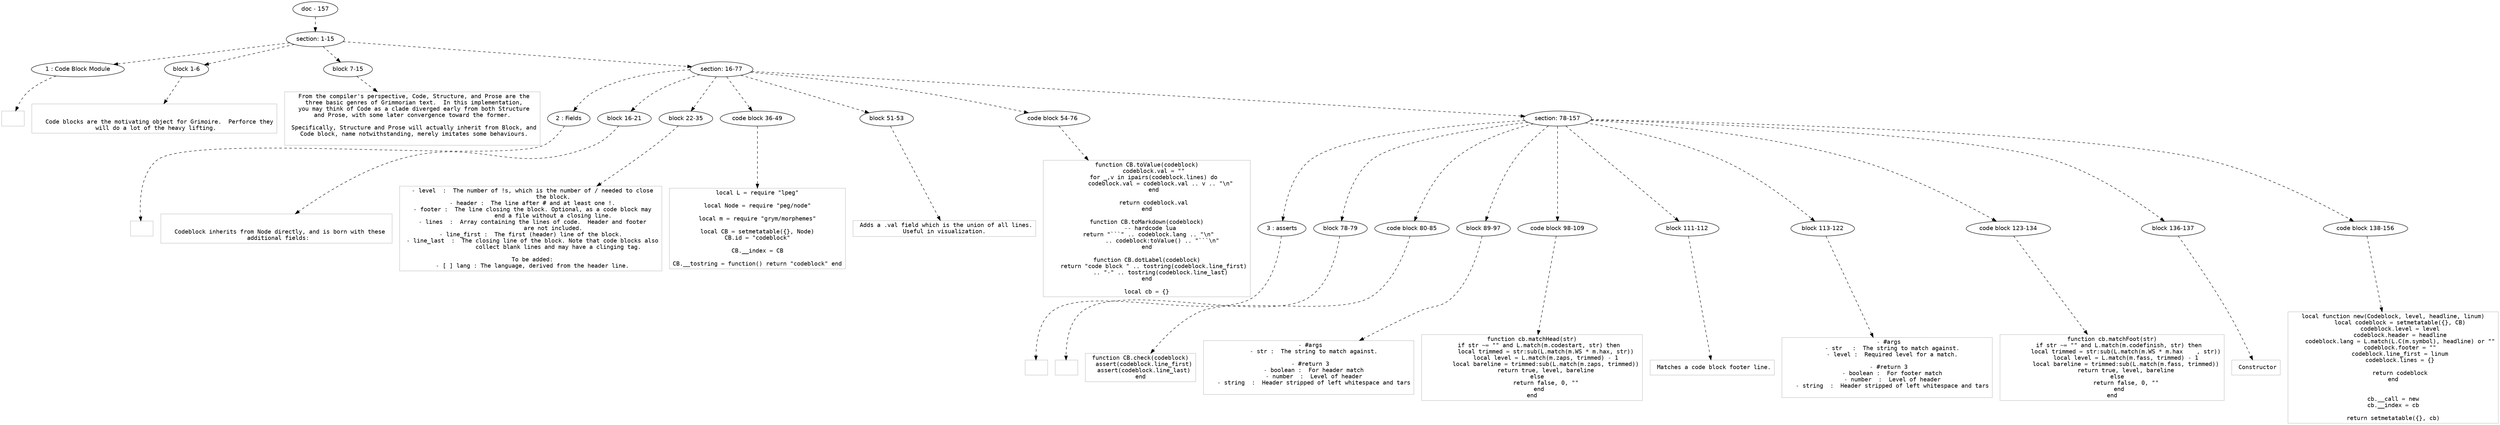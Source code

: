 digraph hierarchy {

node [fontname=Helvetica]
edge [style=dashed]

doc_0 [label="doc - 157"]


doc_0 -> { section_1}
{rank=same; section_1}

section_1 [label="section: 1-15"]


section_1 -> { header_2 block_3 block_4 section_5}
{rank=same; header_2 block_3 block_4 section_5}

header_2 [label="1 : Code Block Module"]

block_3 [label="block 1-6"]

block_4 [label="block 7-15"]

section_5 [label="section: 16-77"]


header_2 -> leaf_6
leaf_6  [color=Gray,shape=rectangle,fontname=Inconsolata,label=""]
block_3 -> leaf_7
leaf_7  [color=Gray,shape=rectangle,fontname=Inconsolata,label="

   Code blocks are the motivating object for Grimoire.  Perforce they
 will do a lot of the heavy lifting.
"]
block_4 -> leaf_8
leaf_8  [color=Gray,shape=rectangle,fontname=Inconsolata,label=" From the compiler's perspective, Code, Structure, and Prose are the
 three basic genres of Grimmorian text.  In this implementation,
 you may think of Code as a clade diverged early from both Structure
 and Prose, with some later convergence toward the former. 
 
 Specifically, Structure and Prose will actually inherit from Block, and
 Code block, name notwithstanding, merely imitates some behaviours.
 
"]
section_5 -> { header_9 block_10 block_11 codeblock_12 block_13 codeblock_14 section_15}
{rank=same; header_9 block_10 block_11 codeblock_12 block_13 codeblock_14 section_15}

header_9 [label="2 : Fields"]

block_10 [label="block 16-21"]

block_11 [label="block 22-35"]

codeblock_12 [label="code block 36-49"]

block_13 [label="block 51-53"]

codeblock_14 [label="code block 54-76"]

section_15 [label="section: 78-157"]


header_9 -> leaf_16
leaf_16  [color=Gray,shape=rectangle,fontname=Inconsolata,label=""]
block_10 -> leaf_17
leaf_17  [color=Gray,shape=rectangle,fontname=Inconsolata,label="

   Codeblock inherits from Node directly, and is born with these 
 additional fields:
"]
block_11 -> leaf_18
leaf_18  [color=Gray,shape=rectangle,fontname=Inconsolata,label=" - level  :  The number of !s, which is the number of / needed to close
             the block.
 - header :  The line after # and at least one !.
 - footer :  The line closing the block. Optional, as a code block may
             end a file without a closing line.
 - lines  :  Array containing the lines of code.  Header and footer
             are not included.
 - line_first :  The first (header) line of the block. 
 - line_last  :  The closing line of the block. Note that code blocks also
                 collect blank lines and may have a clinging tag. 
 
 To be added:
 - [ ] lang : The language, derived from the header line.
"]
codeblock_12 -> leaf_19
leaf_19  [color=Gray,shape=rectangle,fontname=Inconsolata,label="local L = require \"lpeg\"

local Node = require \"peg/node\"

local m = require \"grym/morphemes\"

local CB = setmetatable({}, Node)
CB.id = \"codeblock\"

CB.__index = CB

CB.__tostring = function() return \"codeblock\" end"]
block_13 -> leaf_20
leaf_20  [color=Gray,shape=rectangle,fontname=Inconsolata,label=" Adds a .val field which is the union of all lines.
 Useful in visualization. 
"]
codeblock_14 -> leaf_21
leaf_21  [color=Gray,shape=rectangle,fontname=Inconsolata,label="function CB.toValue(codeblock)
    codeblock.val = \"\"
    for _,v in ipairs(codeblock.lines) do
        codeblock.val = codeblock.val .. v .. \"\\n\"
    end

    return codeblock.val
end

function CB.toMarkdown(codeblock)
  -- hardcode lua
  return \"```\" .. codeblock.lang .. \"\\n\" 
         .. codeblock:toValue() .. \"```\\n\"
end

function CB.dotLabel(codeblock)
    return \"code block \" .. tostring(codeblock.line_first)
        .. \"-\" .. tostring(codeblock.line_last)
end

local cb = {}"]
section_15 -> { header_22 block_23 codeblock_24 block_25 codeblock_26 block_27 block_28 codeblock_29 block_30 codeblock_31}
{rank=same; header_22 block_23 codeblock_24 block_25 codeblock_26 block_27 block_28 codeblock_29 block_30 codeblock_31}

header_22 [label="3 : asserts"]

block_23 [label="block 78-79"]

codeblock_24 [label="code block 80-85"]

block_25 [label="block 89-97"]

codeblock_26 [label="code block 98-109"]

block_27 [label="block 111-112"]

block_28 [label="block 113-122"]

codeblock_29 [label="code block 123-134"]

block_30 [label="block 136-137"]

codeblock_31 [label="code block 138-156"]


header_22 -> leaf_32
leaf_32  [color=Gray,shape=rectangle,fontname=Inconsolata,label=""]
block_23 -> leaf_33
leaf_33  [color=Gray,shape=rectangle,fontname=Inconsolata,label=""]
codeblock_24 -> leaf_34
leaf_34  [color=Gray,shape=rectangle,fontname=Inconsolata,label="function CB.check(codeblock)
  assert(codeblock.line_first)
  assert(codeblock.line_last)
end"]
block_25 -> leaf_35
leaf_35  [color=Gray,shape=rectangle,fontname=Inconsolata,label=" - #args
   - str :  The string to match against.
 
 - #return 3
   - boolean :  For header match
   - number  :  Level of header
   - string  :  Header stripped of left whitespace and tars

"]
codeblock_26 -> leaf_36
leaf_36  [color=Gray,shape=rectangle,fontname=Inconsolata,label="function cb.matchHead(str)
    if str ~= \"\" and L.match(m.codestart, str) then
        local trimmed = str:sub(L.match(m.WS * m.hax, str))
        local level = L.match(m.zaps, trimmed) - 1
        local bareline = trimmed:sub(L.match(m.zaps, trimmed))
        return true, level, bareline
    else 
        return false, 0, \"\"
    end
end"]
block_27 -> leaf_37
leaf_37  [color=Gray,shape=rectangle,fontname=Inconsolata,label=" Matches a code block footer line.
"]
block_28 -> leaf_38
leaf_38  [color=Gray,shape=rectangle,fontname=Inconsolata,label=" - #args
   - str   :  The string to match against.
   - level :  Required level for a match.
 
 - #return 3
   - boolean :  For footer match
   - number  :  Level of header
   - string  :  Header stripped of left whitespace and tars

"]
codeblock_29 -> leaf_39
leaf_39  [color=Gray,shape=rectangle,fontname=Inconsolata,label="function cb.matchFoot(str)
    if str ~= \"\" and L.match(m.codefinish, str) then
        local trimmed = str:sub(L.match(m.WS * m.hax    , str))
        local level = L.match(m.fass, trimmed) - 1
        local bareline = trimmed:sub(L.match(m.fass, trimmed))
        return true, level, bareline
    else 
        return false, 0, \"\"
    end
end"]
block_30 -> leaf_40
leaf_40  [color=Gray,shape=rectangle,fontname=Inconsolata,label=" Constructor
"]
codeblock_31 -> leaf_41
leaf_41  [color=Gray,shape=rectangle,fontname=Inconsolata,label="local function new(Codeblock, level, headline, linum)
    local codeblock = setmetatable({}, CB)
    codeblock.level = level
    codeblock.header = headline
    codeblock.lang = L.match(L.C(m.symbol), headline) or \"\"
    codeblock.footer = \"\"
    codeblock.line_first = linum
    codeblock.lines = {}

    return codeblock
end


cb.__call = new
cb.__index = cb

return setmetatable({}, cb)"]

}
